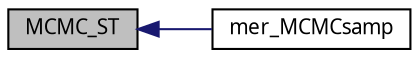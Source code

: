digraph G
{
  edge [fontname="FreeSans.ttf",fontsize=10,labelfontname="FreeSans.ttf",labelfontsize=10];
  node [fontname="FreeSans.ttf",fontsize=10,shape=record];
  rankdir=LR;
  Node1 [label="MCMC_ST",height=0.2,width=0.4,color="black", fillcolor="grey75", style="filled" fontcolor="black"];
  Node1 -> Node2 [dir=back,color="midnightblue",fontsize=10,style="solid",fontname="FreeSans.ttf"];
  Node2 [label="mer_MCMCsamp",height=0.2,width=0.4,color="black", fillcolor="white", style="filled",URL="$lmer_8h.html#edec83b72f0c3437d9b10daf5120aa2b",tooltip="Generate a Markov-chain Monte Carlo sample from an mer object."];
}

